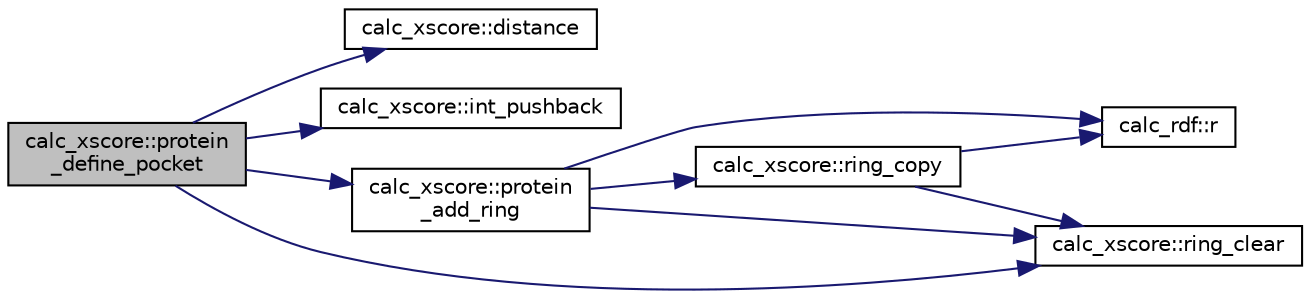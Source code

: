 digraph "calc_xscore::protein_define_pocket"
{
  edge [fontname="Helvetica",fontsize="10",labelfontname="Helvetica",labelfontsize="10"];
  node [fontname="Helvetica",fontsize="10",shape=record];
  rankdir="LR";
  Node1 [label="calc_xscore::protein\l_define_pocket",height=0.2,width=0.4,color="black", fillcolor="grey75", style="filled" fontcolor="black"];
  Node1 -> Node2 [color="midnightblue",fontsize="10",style="solid",fontname="Helvetica"];
  Node2 [label="calc_xscore::distance",height=0.2,width=0.4,color="black", fillcolor="white", style="filled",URL="$classcalc__xscore.html#a9549d00bc3dbc987d9161e831a433493"];
  Node1 -> Node3 [color="midnightblue",fontsize="10",style="solid",fontname="Helvetica"];
  Node3 [label="calc_xscore::int_pushback",height=0.2,width=0.4,color="black", fillcolor="white", style="filled",URL="$classcalc__xscore.html#ac40a4891b00c754eadbf3b4412ac3062"];
  Node1 -> Node4 [color="midnightblue",fontsize="10",style="solid",fontname="Helvetica"];
  Node4 [label="calc_xscore::protein\l_add_ring",height=0.2,width=0.4,color="black", fillcolor="white", style="filled",URL="$classcalc__xscore.html#a27b6856b3ae78b21daf138e89349dc76"];
  Node4 -> Node5 [color="midnightblue",fontsize="10",style="solid",fontname="Helvetica"];
  Node5 [label="calc_rdf::r",height=0.2,width=0.4,color="black", fillcolor="white", style="filled",URL="$classcalc__rdf.html#a203d29eb42a922de8786e02bef09868a"];
  Node4 -> Node6 [color="midnightblue",fontsize="10",style="solid",fontname="Helvetica"];
  Node6 [label="calc_xscore::ring_clear",height=0.2,width=0.4,color="black", fillcolor="white", style="filled",URL="$classcalc__xscore.html#a24c5a0f8b002da1a0a5efe5c79034484"];
  Node4 -> Node7 [color="midnightblue",fontsize="10",style="solid",fontname="Helvetica"];
  Node7 [label="calc_xscore::ring_copy",height=0.2,width=0.4,color="black", fillcolor="white", style="filled",URL="$classcalc__xscore.html#ac51bc4c8c1999f720168c6300e83a4d6"];
  Node7 -> Node6 [color="midnightblue",fontsize="10",style="solid",fontname="Helvetica"];
  Node7 -> Node5 [color="midnightblue",fontsize="10",style="solid",fontname="Helvetica"];
  Node1 -> Node6 [color="midnightblue",fontsize="10",style="solid",fontname="Helvetica"];
}
